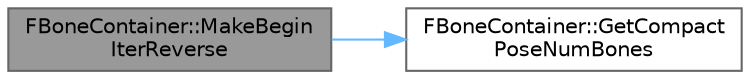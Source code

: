 digraph "FBoneContainer::MakeBeginIterReverse"
{
 // INTERACTIVE_SVG=YES
 // LATEX_PDF_SIZE
  bgcolor="transparent";
  edge [fontname=Helvetica,fontsize=10,labelfontname=Helvetica,labelfontsize=10];
  node [fontname=Helvetica,fontsize=10,shape=box,height=0.2,width=0.4];
  rankdir="LR";
  Node1 [id="Node000001",label="FBoneContainer::MakeBegin\lIterReverse",height=0.2,width=0.4,color="gray40", fillcolor="grey60", style="filled", fontcolor="black",tooltip=" "];
  Node1 -> Node2 [id="edge1_Node000001_Node000002",color="steelblue1",style="solid",tooltip=" "];
  Node2 [id="Node000002",label="FBoneContainer::GetCompact\lPoseNumBones",height=0.2,width=0.4,color="grey40", fillcolor="white", style="filled",URL="$d2/d4f/structFBoneContainer.html#a16f1df0c34a14355705f7815383047a1",tooltip=" "];
}
